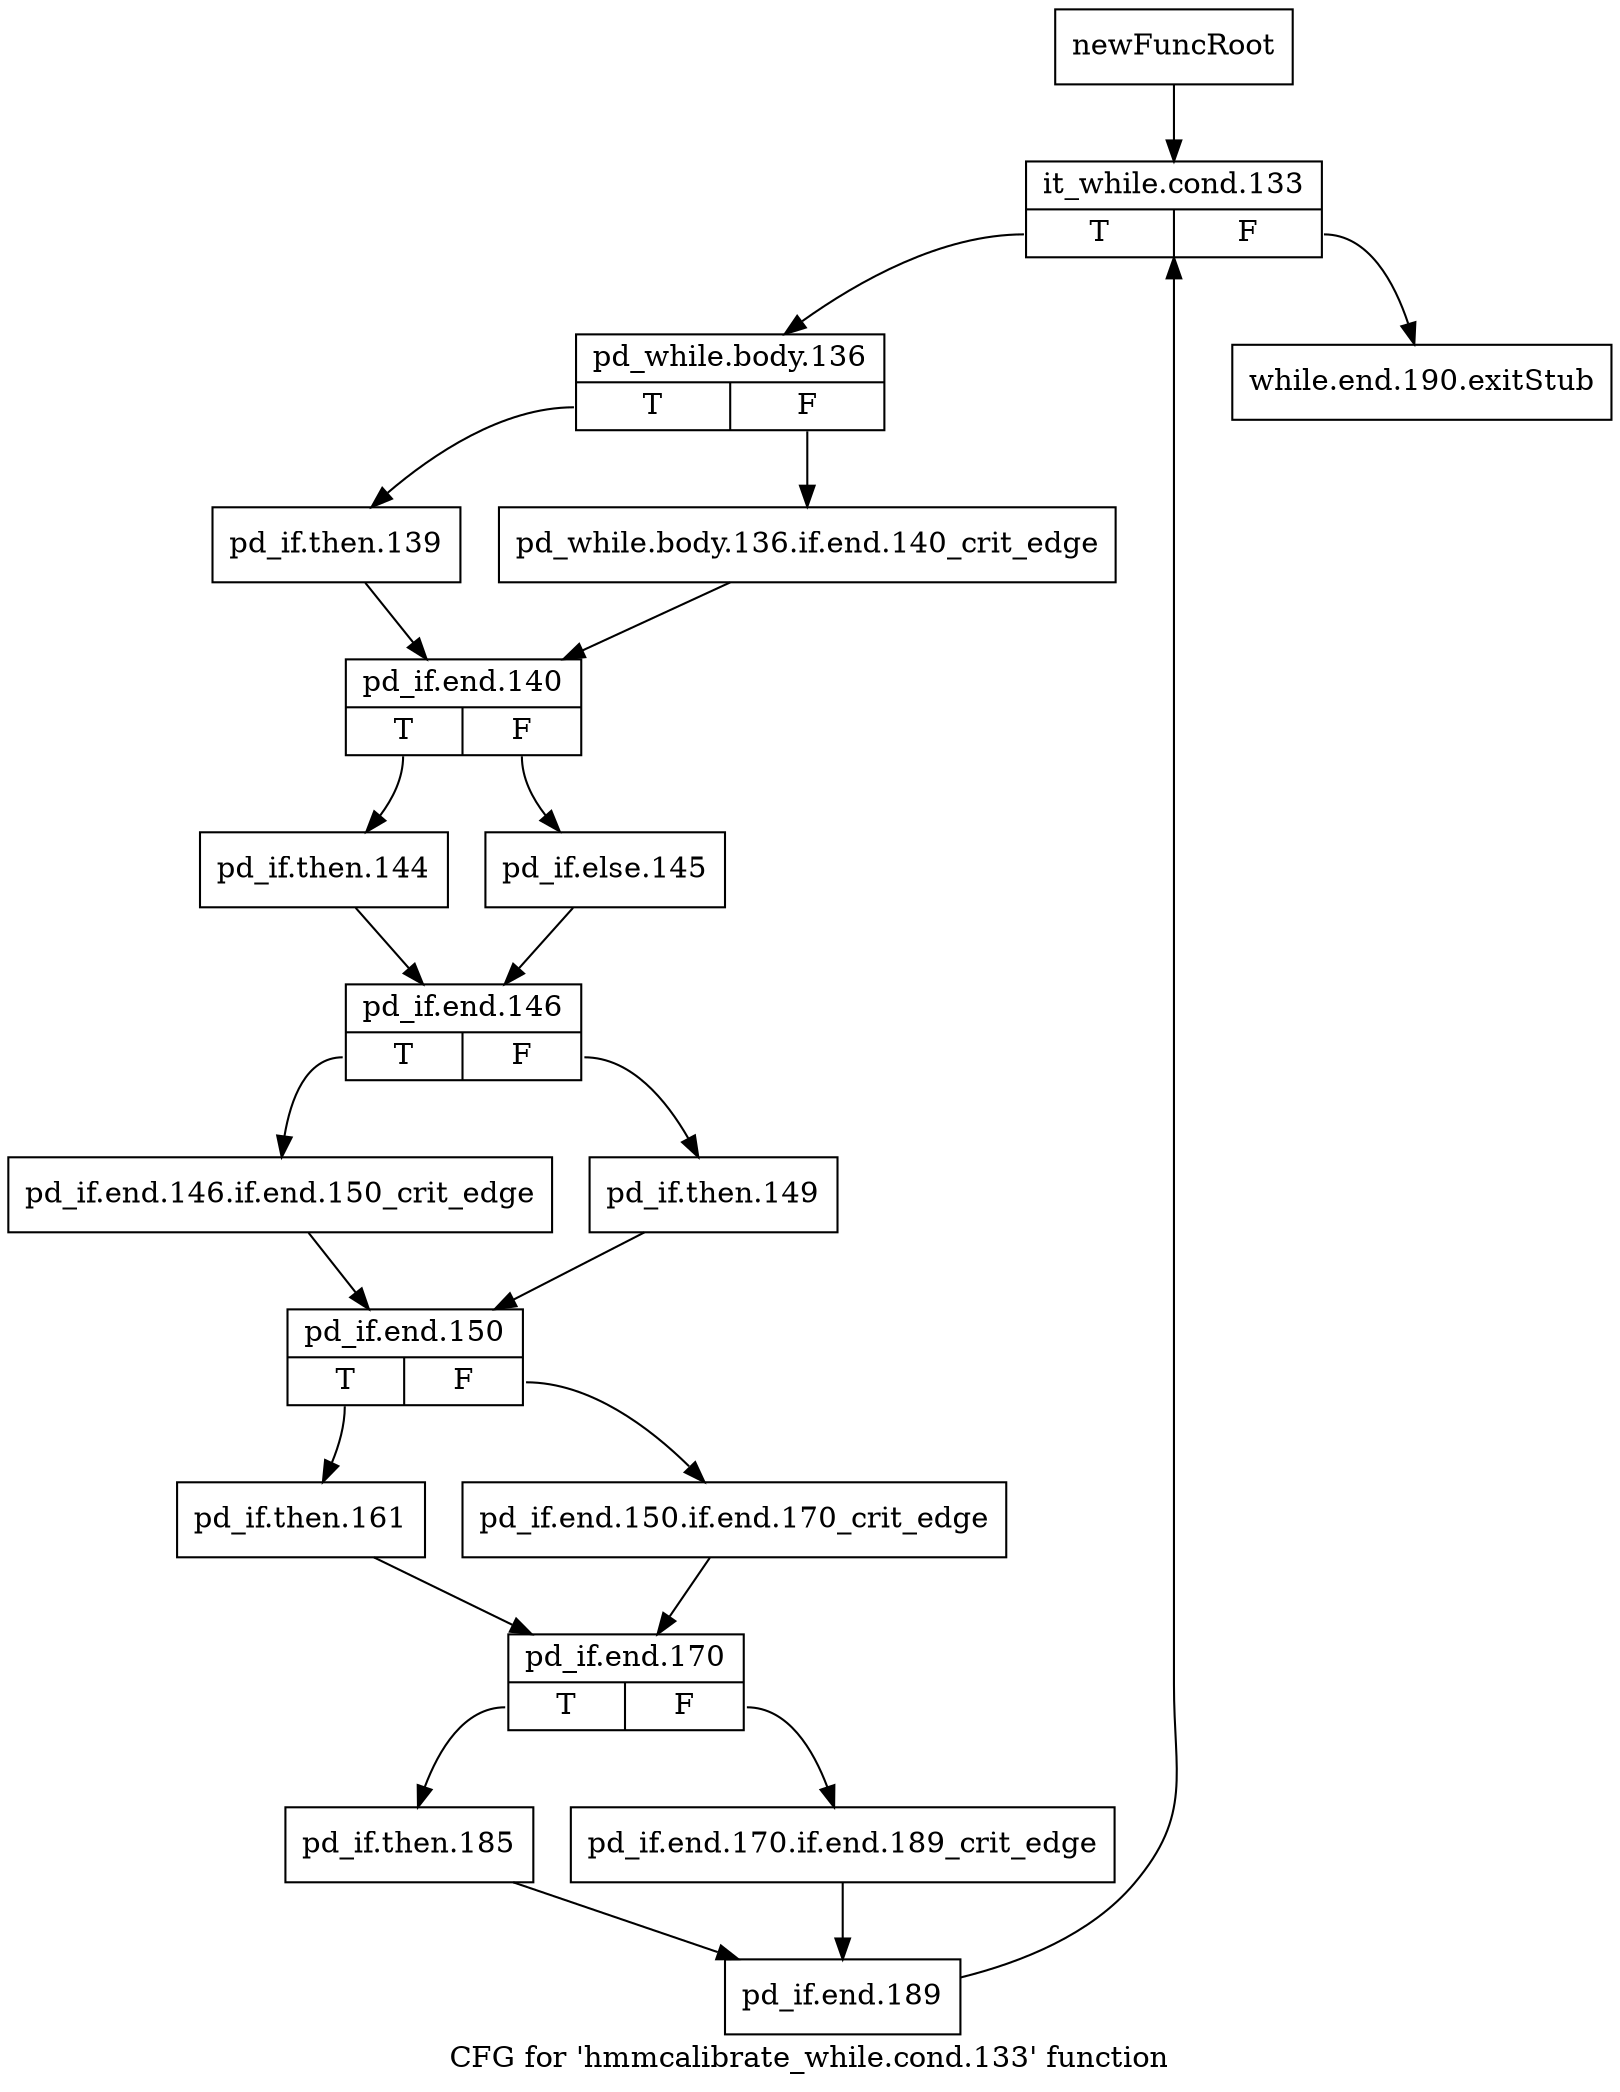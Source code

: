 digraph "CFG for 'hmmcalibrate_while.cond.133' function" {
	label="CFG for 'hmmcalibrate_while.cond.133' function";

	Node0x3128010 [shape=record,label="{newFuncRoot}"];
	Node0x3128010 -> Node0x31280b0;
	Node0x3128060 [shape=record,label="{while.end.190.exitStub}"];
	Node0x31280b0 [shape=record,label="{it_while.cond.133|{<s0>T|<s1>F}}"];
	Node0x31280b0:s0 -> Node0x3128100;
	Node0x31280b0:s1 -> Node0x3128060;
	Node0x3128100 [shape=record,label="{pd_while.body.136|{<s0>T|<s1>F}}"];
	Node0x3128100:s0 -> Node0x31281a0;
	Node0x3128100:s1 -> Node0x3128150;
	Node0x3128150 [shape=record,label="{pd_while.body.136.if.end.140_crit_edge}"];
	Node0x3128150 -> Node0x31281f0;
	Node0x31281a0 [shape=record,label="{pd_if.then.139}"];
	Node0x31281a0 -> Node0x31281f0;
	Node0x31281f0 [shape=record,label="{pd_if.end.140|{<s0>T|<s1>F}}"];
	Node0x31281f0:s0 -> Node0x3128290;
	Node0x31281f0:s1 -> Node0x3128240;
	Node0x3128240 [shape=record,label="{pd_if.else.145}"];
	Node0x3128240 -> Node0x31282e0;
	Node0x3128290 [shape=record,label="{pd_if.then.144}"];
	Node0x3128290 -> Node0x31282e0;
	Node0x31282e0 [shape=record,label="{pd_if.end.146|{<s0>T|<s1>F}}"];
	Node0x31282e0:s0 -> Node0x3128380;
	Node0x31282e0:s1 -> Node0x3128330;
	Node0x3128330 [shape=record,label="{pd_if.then.149}"];
	Node0x3128330 -> Node0x31283d0;
	Node0x3128380 [shape=record,label="{pd_if.end.146.if.end.150_crit_edge}"];
	Node0x3128380 -> Node0x31283d0;
	Node0x31283d0 [shape=record,label="{pd_if.end.150|{<s0>T|<s1>F}}"];
	Node0x31283d0:s0 -> Node0x3128470;
	Node0x31283d0:s1 -> Node0x3128420;
	Node0x3128420 [shape=record,label="{pd_if.end.150.if.end.170_crit_edge}"];
	Node0x3128420 -> Node0x31284c0;
	Node0x3128470 [shape=record,label="{pd_if.then.161}"];
	Node0x3128470 -> Node0x31284c0;
	Node0x31284c0 [shape=record,label="{pd_if.end.170|{<s0>T|<s1>F}}"];
	Node0x31284c0:s0 -> Node0x3128560;
	Node0x31284c0:s1 -> Node0x3128510;
	Node0x3128510 [shape=record,label="{pd_if.end.170.if.end.189_crit_edge}"];
	Node0x3128510 -> Node0x31285b0;
	Node0x3128560 [shape=record,label="{pd_if.then.185}"];
	Node0x3128560 -> Node0x31285b0;
	Node0x31285b0 [shape=record,label="{pd_if.end.189}"];
	Node0x31285b0 -> Node0x31280b0;
}
